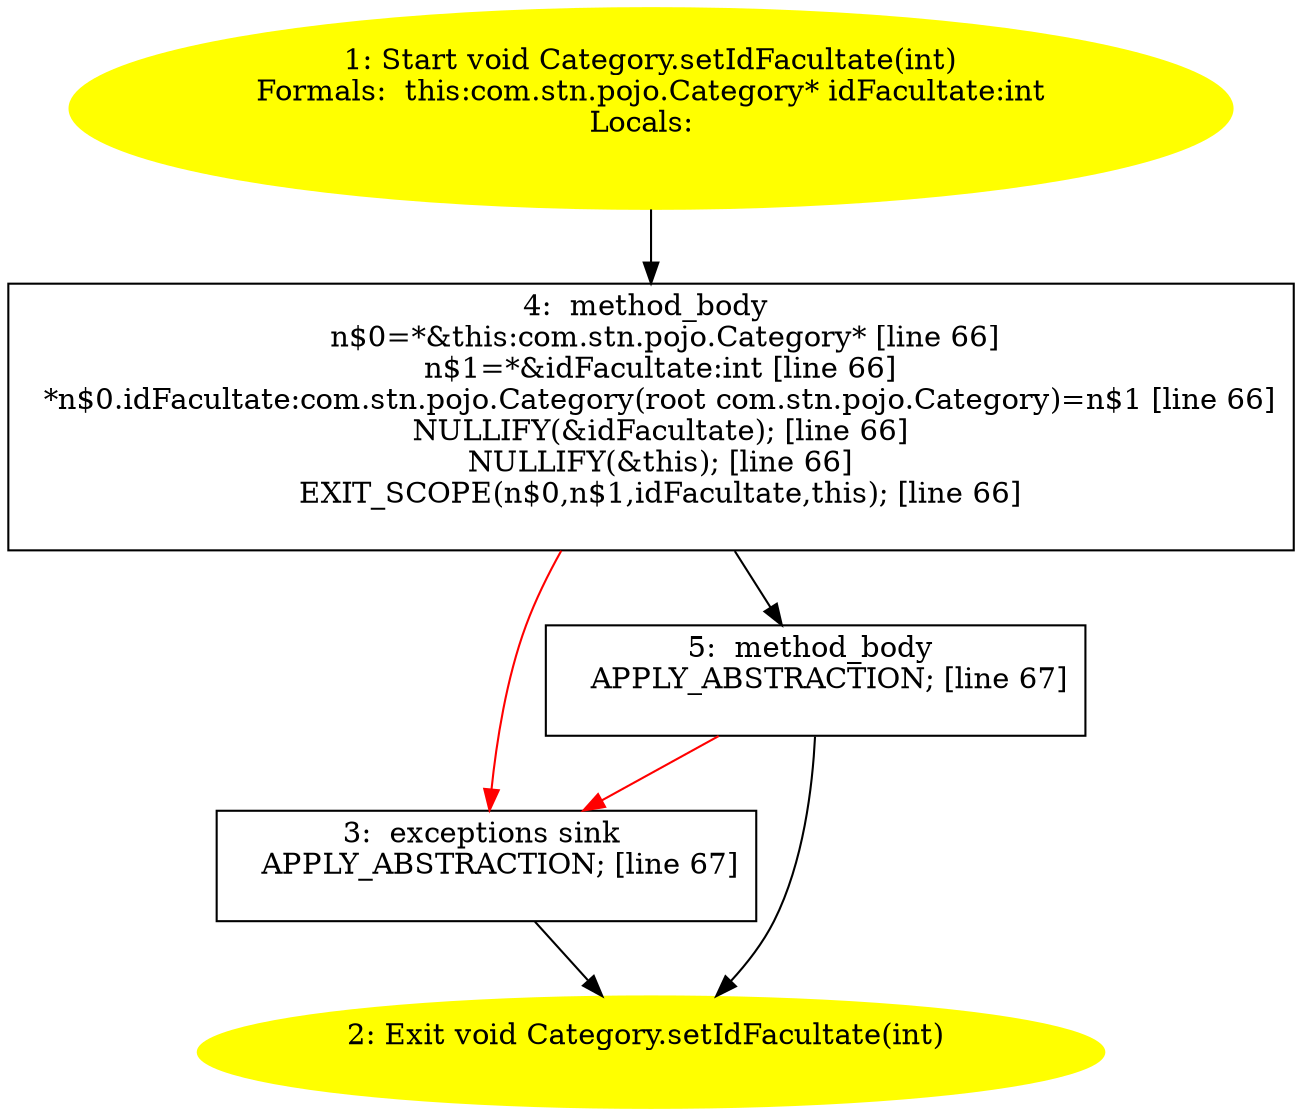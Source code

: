 /* @generated */
digraph cfg {
"com.stn.pojo.Category.setIdFacultate(int):void.635b9fecbcbd0c30a6edc359a91bcd8c_1" [label="1: Start void Category.setIdFacultate(int)\nFormals:  this:com.stn.pojo.Category* idFacultate:int\nLocals:  \n  " color=yellow style=filled]
	

	 "com.stn.pojo.Category.setIdFacultate(int):void.635b9fecbcbd0c30a6edc359a91bcd8c_1" -> "com.stn.pojo.Category.setIdFacultate(int):void.635b9fecbcbd0c30a6edc359a91bcd8c_4" ;
"com.stn.pojo.Category.setIdFacultate(int):void.635b9fecbcbd0c30a6edc359a91bcd8c_2" [label="2: Exit void Category.setIdFacultate(int) \n  " color=yellow style=filled]
	

"com.stn.pojo.Category.setIdFacultate(int):void.635b9fecbcbd0c30a6edc359a91bcd8c_3" [label="3:  exceptions sink \n   APPLY_ABSTRACTION; [line 67]\n " shape="box"]
	

	 "com.stn.pojo.Category.setIdFacultate(int):void.635b9fecbcbd0c30a6edc359a91bcd8c_3" -> "com.stn.pojo.Category.setIdFacultate(int):void.635b9fecbcbd0c30a6edc359a91bcd8c_2" ;
"com.stn.pojo.Category.setIdFacultate(int):void.635b9fecbcbd0c30a6edc359a91bcd8c_4" [label="4:  method_body \n   n$0=*&this:com.stn.pojo.Category* [line 66]\n  n$1=*&idFacultate:int [line 66]\n  *n$0.idFacultate:com.stn.pojo.Category(root com.stn.pojo.Category)=n$1 [line 66]\n  NULLIFY(&idFacultate); [line 66]\n  NULLIFY(&this); [line 66]\n  EXIT_SCOPE(n$0,n$1,idFacultate,this); [line 66]\n " shape="box"]
	

	 "com.stn.pojo.Category.setIdFacultate(int):void.635b9fecbcbd0c30a6edc359a91bcd8c_4" -> "com.stn.pojo.Category.setIdFacultate(int):void.635b9fecbcbd0c30a6edc359a91bcd8c_5" ;
	 "com.stn.pojo.Category.setIdFacultate(int):void.635b9fecbcbd0c30a6edc359a91bcd8c_4" -> "com.stn.pojo.Category.setIdFacultate(int):void.635b9fecbcbd0c30a6edc359a91bcd8c_3" [color="red" ];
"com.stn.pojo.Category.setIdFacultate(int):void.635b9fecbcbd0c30a6edc359a91bcd8c_5" [label="5:  method_body \n   APPLY_ABSTRACTION; [line 67]\n " shape="box"]
	

	 "com.stn.pojo.Category.setIdFacultate(int):void.635b9fecbcbd0c30a6edc359a91bcd8c_5" -> "com.stn.pojo.Category.setIdFacultate(int):void.635b9fecbcbd0c30a6edc359a91bcd8c_2" ;
	 "com.stn.pojo.Category.setIdFacultate(int):void.635b9fecbcbd0c30a6edc359a91bcd8c_5" -> "com.stn.pojo.Category.setIdFacultate(int):void.635b9fecbcbd0c30a6edc359a91bcd8c_3" [color="red" ];
}

